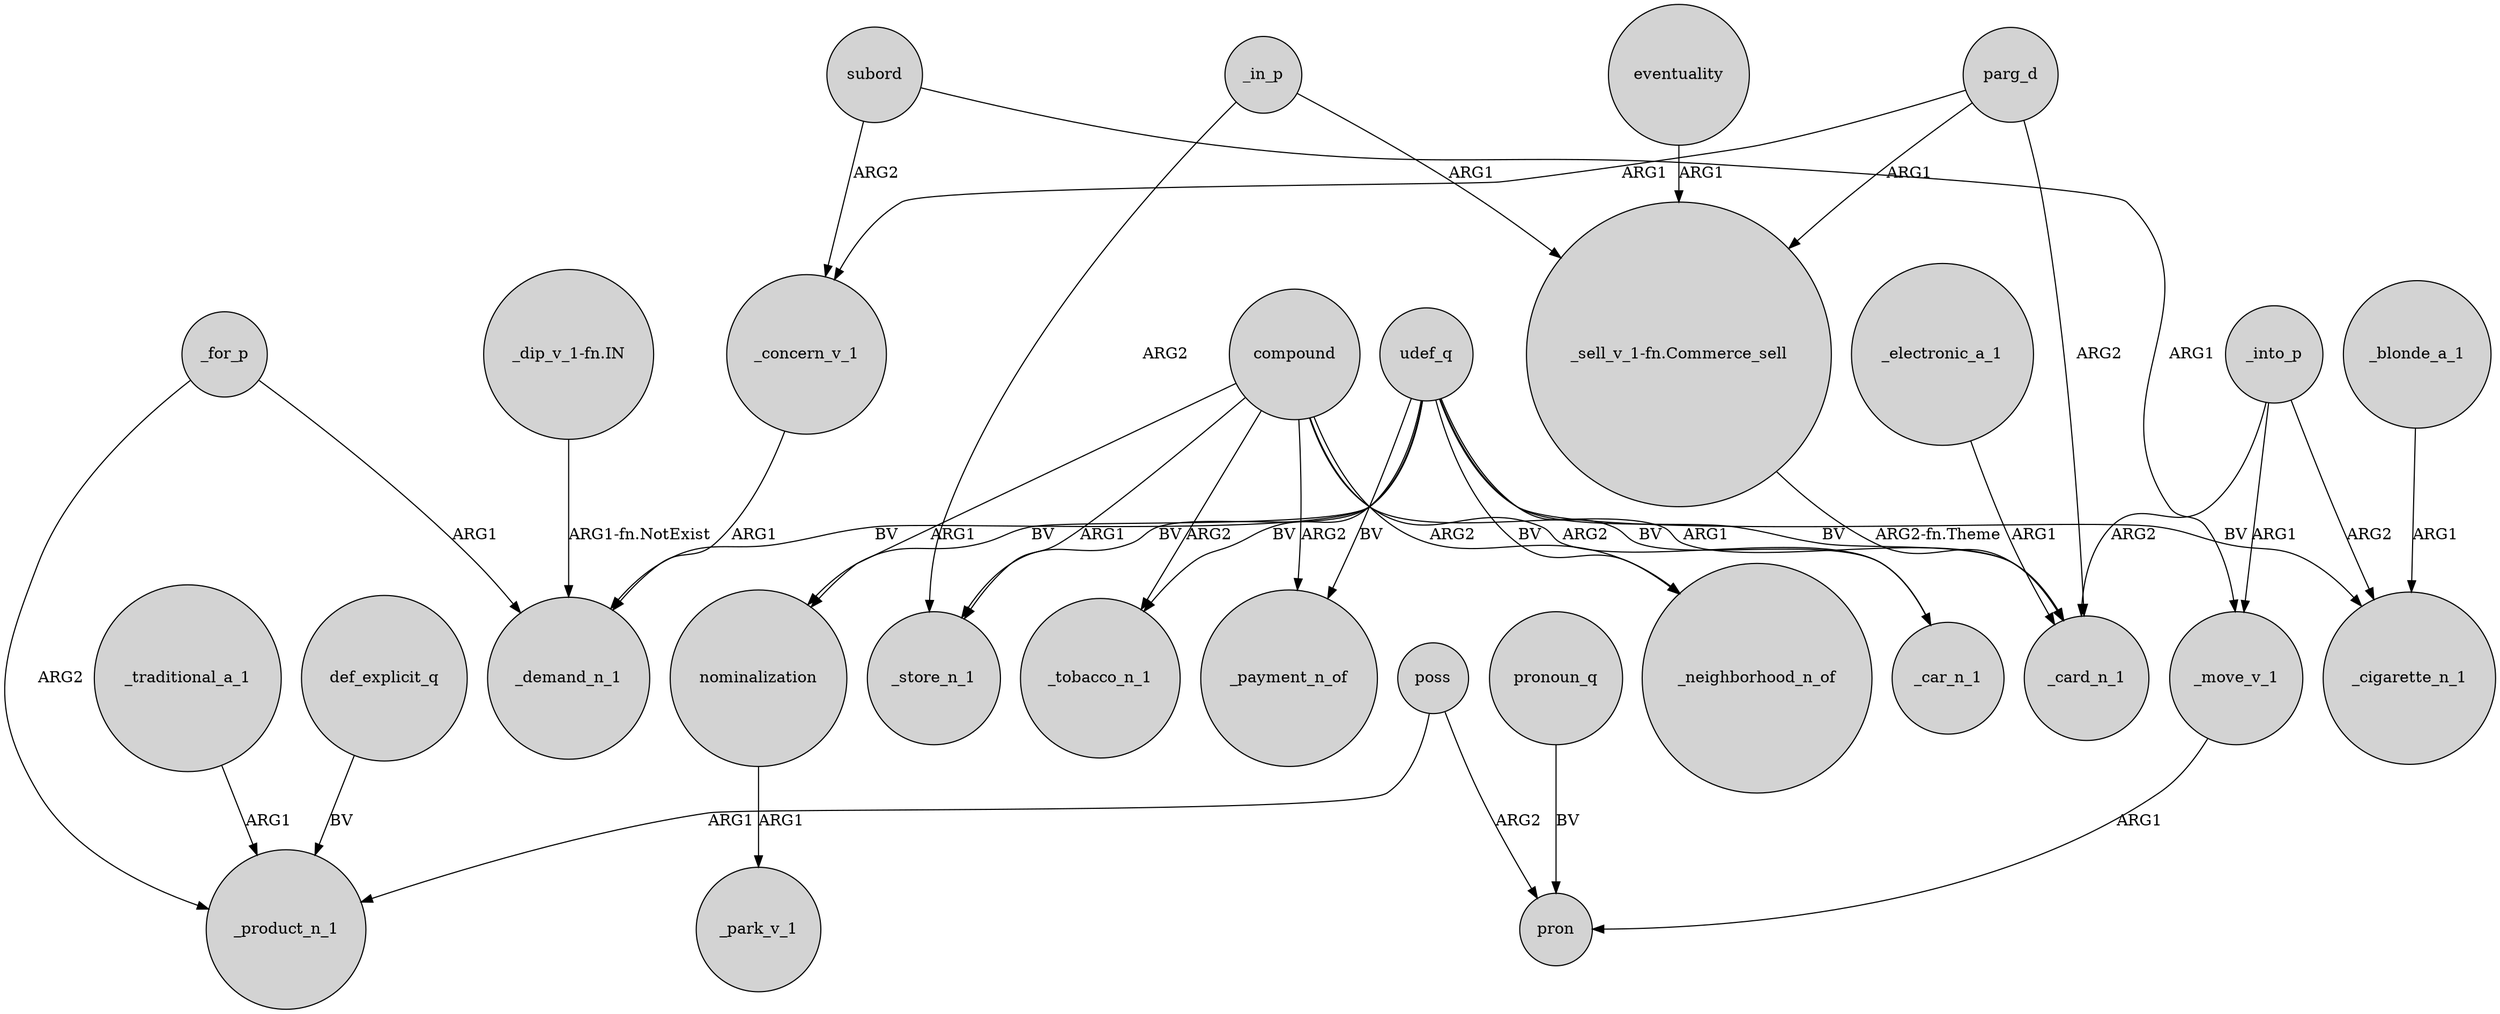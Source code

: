 digraph {
	node [shape=circle style=filled]
	def_explicit_q -> _product_n_1 [label=BV]
	eventuality -> "_sell_v_1-fn.Commerce_sell" [label=ARG1]
	_traditional_a_1 -> _product_n_1 [label=ARG1]
	poss -> _product_n_1 [label=ARG1]
	subord -> _move_v_1 [label=ARG1]
	poss -> pron [label=ARG2]
	compound -> _store_n_1 [label=ARG1]
	compound -> _tobacco_n_1 [label=ARG2]
	_concern_v_1 -> _demand_n_1 [label=ARG1]
	compound -> _payment_n_of [label=ARG2]
	_for_p -> _product_n_1 [label=ARG2]
	parg_d -> "_sell_v_1-fn.Commerce_sell" [label=ARG1]
	_blonde_a_1 -> _cigarette_n_1 [label=ARG1]
	"_dip_v_1-fn.IN" -> _demand_n_1 [label="ARG1-fn.NotExist"]
	udef_q -> _cigarette_n_1 [label=BV]
	_electronic_a_1 -> _card_n_1 [label=ARG1]
	_in_p -> _store_n_1 [label=ARG2]
	_into_p -> _card_n_1 [label=ARG2]
	parg_d -> _card_n_1 [label=ARG2]
	udef_q -> _card_n_1 [label=BV]
	compound -> _neighborhood_n_of [label=ARG2]
	udef_q -> _payment_n_of [label=BV]
	"_sell_v_1-fn.Commerce_sell" -> _card_n_1 [label="ARG2-fn.Theme"]
	pronoun_q -> pron [label=BV]
	compound -> _card_n_1 [label=ARG1]
	parg_d -> _concern_v_1 [label=ARG1]
	_in_p -> "_sell_v_1-fn.Commerce_sell" [label=ARG1]
	_for_p -> _demand_n_1 [label=ARG1]
	udef_q -> _demand_n_1 [label=BV]
	_into_p -> _cigarette_n_1 [label=ARG2]
	udef_q -> nominalization [label=BV]
	udef_q -> _tobacco_n_1 [label=BV]
	subord -> _concern_v_1 [label=ARG2]
	_move_v_1 -> pron [label=ARG1]
	udef_q -> _car_n_1 [label=BV]
	_into_p -> _move_v_1 [label=ARG1]
	compound -> nominalization [label=ARG1]
	compound -> _car_n_1 [label=ARG2]
	udef_q -> _store_n_1 [label=BV]
	udef_q -> _neighborhood_n_of [label=BV]
	nominalization -> _park_v_1 [label=ARG1]
}
